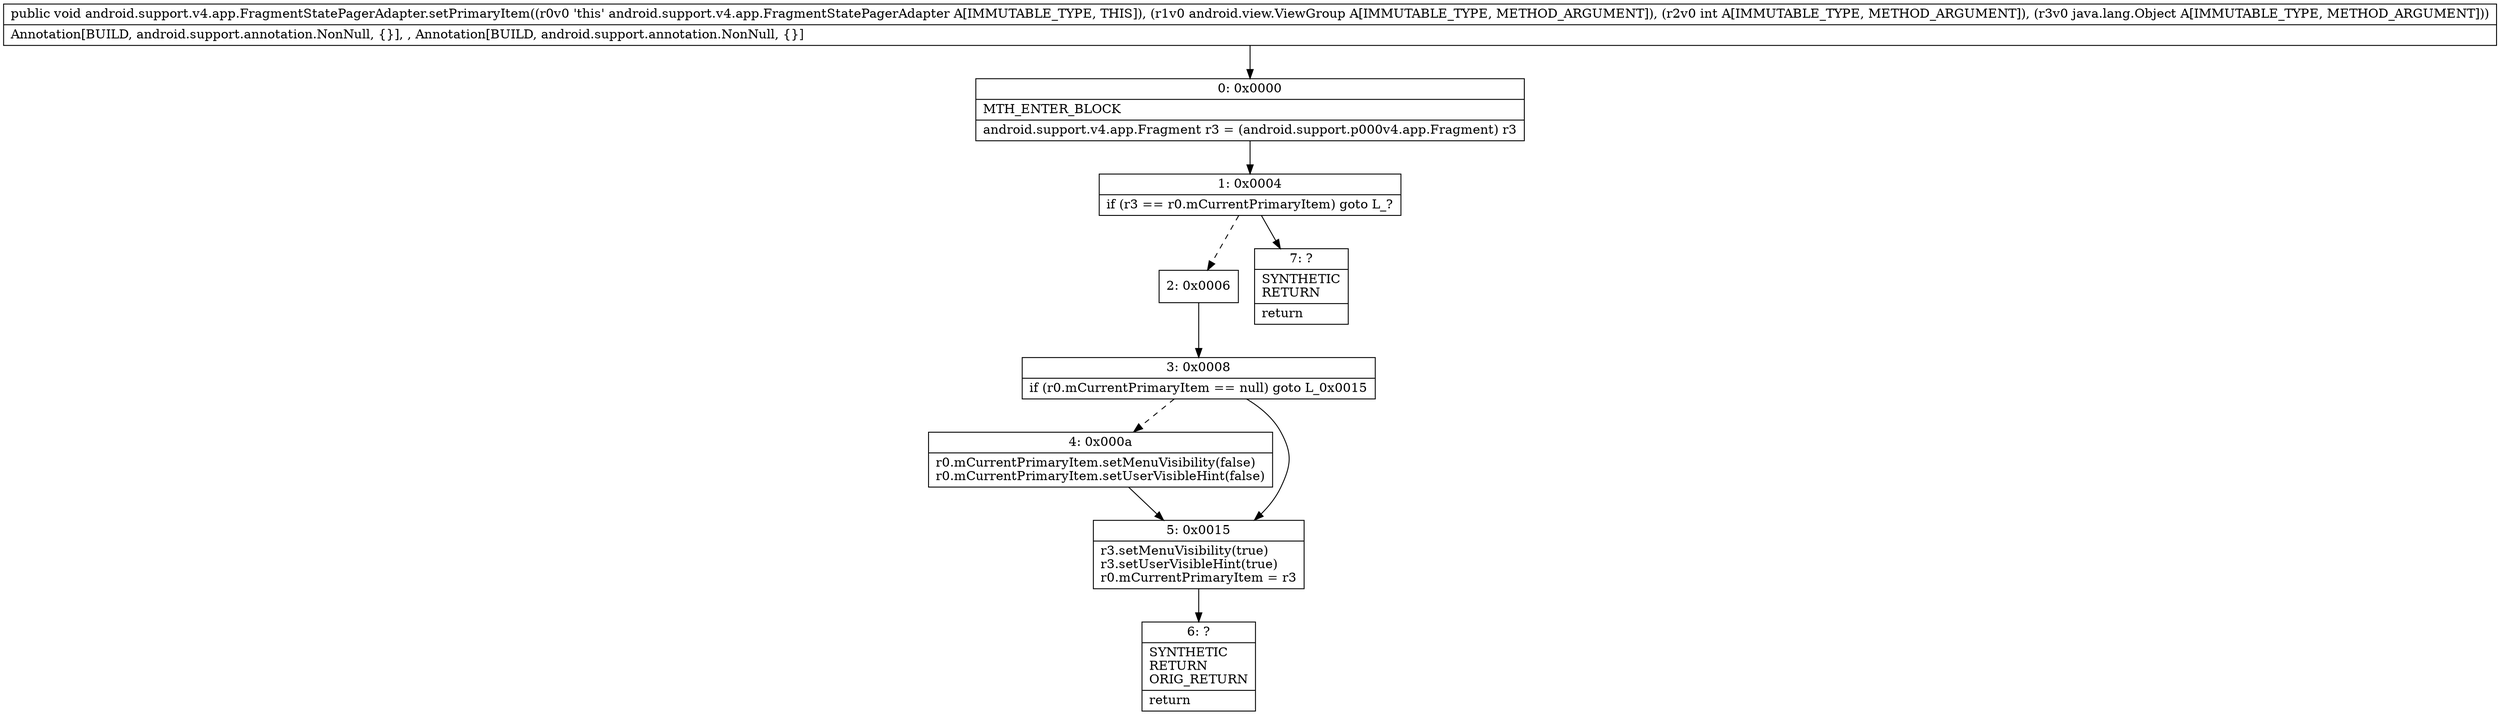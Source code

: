 digraph "CFG forandroid.support.v4.app.FragmentStatePagerAdapter.setPrimaryItem(Landroid\/view\/ViewGroup;ILjava\/lang\/Object;)V" {
Node_0 [shape=record,label="{0\:\ 0x0000|MTH_ENTER_BLOCK\l|android.support.v4.app.Fragment r3 = (android.support.p000v4.app.Fragment) r3\l}"];
Node_1 [shape=record,label="{1\:\ 0x0004|if (r3 == r0.mCurrentPrimaryItem) goto L_?\l}"];
Node_2 [shape=record,label="{2\:\ 0x0006}"];
Node_3 [shape=record,label="{3\:\ 0x0008|if (r0.mCurrentPrimaryItem == null) goto L_0x0015\l}"];
Node_4 [shape=record,label="{4\:\ 0x000a|r0.mCurrentPrimaryItem.setMenuVisibility(false)\lr0.mCurrentPrimaryItem.setUserVisibleHint(false)\l}"];
Node_5 [shape=record,label="{5\:\ 0x0015|r3.setMenuVisibility(true)\lr3.setUserVisibleHint(true)\lr0.mCurrentPrimaryItem = r3\l}"];
Node_6 [shape=record,label="{6\:\ ?|SYNTHETIC\lRETURN\lORIG_RETURN\l|return\l}"];
Node_7 [shape=record,label="{7\:\ ?|SYNTHETIC\lRETURN\l|return\l}"];
MethodNode[shape=record,label="{public void android.support.v4.app.FragmentStatePagerAdapter.setPrimaryItem((r0v0 'this' android.support.v4.app.FragmentStatePagerAdapter A[IMMUTABLE_TYPE, THIS]), (r1v0 android.view.ViewGroup A[IMMUTABLE_TYPE, METHOD_ARGUMENT]), (r2v0 int A[IMMUTABLE_TYPE, METHOD_ARGUMENT]), (r3v0 java.lang.Object A[IMMUTABLE_TYPE, METHOD_ARGUMENT]))  | Annotation[BUILD, android.support.annotation.NonNull, \{\}], , Annotation[BUILD, android.support.annotation.NonNull, \{\}]\l}"];
MethodNode -> Node_0;
Node_0 -> Node_1;
Node_1 -> Node_2[style=dashed];
Node_1 -> Node_7;
Node_2 -> Node_3;
Node_3 -> Node_4[style=dashed];
Node_3 -> Node_5;
Node_4 -> Node_5;
Node_5 -> Node_6;
}

